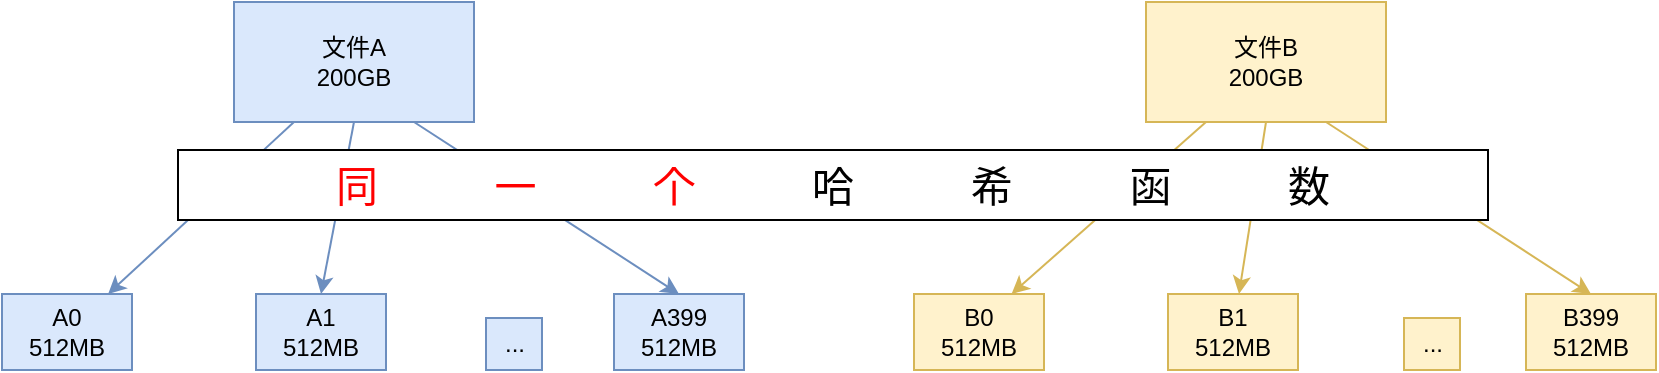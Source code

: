 <mxfile version="20.6.0" type="device"><diagram id="_yKuv781B1pIefqArYtD" name="第 1 页"><mxGraphModel dx="865" dy="555" grid="0" gridSize="10" guides="1" tooltips="1" connect="1" arrows="1" fold="1" page="1" pageScale="1" pageWidth="3300" pageHeight="2339" math="0" shadow="0"><root><mxCell id="0"/><mxCell id="1" parent="0"/><mxCell id="bo_iQ8rGVj3KEkyrOxW_-11" style="rounded=0;orthogonalLoop=1;jettySize=auto;html=1;exitX=0.25;exitY=1;exitDx=0;exitDy=0;fillColor=#dae8fc;strokeColor=#6c8ebf;" edge="1" parent="1" source="bo_iQ8rGVj3KEkyrOxW_-1" target="bo_iQ8rGVj3KEkyrOxW_-3"><mxGeometry relative="1" as="geometry"/></mxCell><mxCell id="bo_iQ8rGVj3KEkyrOxW_-12" style="edgeStyle=none;rounded=0;orthogonalLoop=1;jettySize=auto;html=1;exitX=0.5;exitY=1;exitDx=0;exitDy=0;entryX=0.5;entryY=0;entryDx=0;entryDy=0;fillColor=#dae8fc;strokeColor=#6c8ebf;" edge="1" parent="1" source="bo_iQ8rGVj3KEkyrOxW_-1" target="bo_iQ8rGVj3KEkyrOxW_-4"><mxGeometry relative="1" as="geometry"/></mxCell><mxCell id="bo_iQ8rGVj3KEkyrOxW_-13" style="edgeStyle=none;rounded=0;orthogonalLoop=1;jettySize=auto;html=1;exitX=0.75;exitY=1;exitDx=0;exitDy=0;entryX=0.5;entryY=0;entryDx=0;entryDy=0;fillColor=#dae8fc;strokeColor=#6c8ebf;" edge="1" parent="1" source="bo_iQ8rGVj3KEkyrOxW_-1" target="bo_iQ8rGVj3KEkyrOxW_-6"><mxGeometry relative="1" as="geometry"/></mxCell><mxCell id="bo_iQ8rGVj3KEkyrOxW_-1" value="文件A&lt;br&gt;200GB" style="rounded=0;whiteSpace=wrap;html=1;fillColor=#dae8fc;strokeColor=#6c8ebf;" vertex="1" parent="1"><mxGeometry x="298" y="154" width="120" height="60" as="geometry"/></mxCell><mxCell id="bo_iQ8rGVj3KEkyrOxW_-3" value="A0&lt;br&gt;512MB" style="rounded=0;whiteSpace=wrap;html=1;fillColor=#dae8fc;strokeColor=#6c8ebf;" vertex="1" parent="1"><mxGeometry x="182" y="300" width="65" height="38" as="geometry"/></mxCell><mxCell id="bo_iQ8rGVj3KEkyrOxW_-4" value="A1&lt;br&gt;512MB" style="rounded=0;whiteSpace=wrap;html=1;fillColor=#dae8fc;strokeColor=#6c8ebf;" vertex="1" parent="1"><mxGeometry x="309" y="300" width="65" height="38" as="geometry"/></mxCell><mxCell id="bo_iQ8rGVj3KEkyrOxW_-6" value="A399&lt;br&gt;512MB" style="rounded=0;whiteSpace=wrap;html=1;fillColor=#dae8fc;strokeColor=#6c8ebf;" vertex="1" parent="1"><mxGeometry x="488" y="300" width="65" height="38" as="geometry"/></mxCell><mxCell id="bo_iQ8rGVj3KEkyrOxW_-16" style="edgeStyle=none;rounded=0;orthogonalLoop=1;jettySize=auto;html=1;exitX=0.25;exitY=1;exitDx=0;exitDy=0;entryX=0.75;entryY=0;entryDx=0;entryDy=0;fillColor=#fff2cc;strokeColor=#d6b656;" edge="1" parent="1" source="bo_iQ8rGVj3KEkyrOxW_-7" target="bo_iQ8rGVj3KEkyrOxW_-8"><mxGeometry relative="1" as="geometry"/></mxCell><mxCell id="bo_iQ8rGVj3KEkyrOxW_-17" style="edgeStyle=none;rounded=0;orthogonalLoop=1;jettySize=auto;html=1;exitX=0.5;exitY=1;exitDx=0;exitDy=0;fillColor=#fff2cc;strokeColor=#d6b656;" edge="1" parent="1" source="bo_iQ8rGVj3KEkyrOxW_-7" target="bo_iQ8rGVj3KEkyrOxW_-9"><mxGeometry relative="1" as="geometry"/></mxCell><mxCell id="bo_iQ8rGVj3KEkyrOxW_-18" style="edgeStyle=none;rounded=0;orthogonalLoop=1;jettySize=auto;html=1;exitX=0.75;exitY=1;exitDx=0;exitDy=0;entryX=0.5;entryY=0;entryDx=0;entryDy=0;fillColor=#fff2cc;strokeColor=#d6b656;" edge="1" parent="1" source="bo_iQ8rGVj3KEkyrOxW_-7" target="bo_iQ8rGVj3KEkyrOxW_-10"><mxGeometry relative="1" as="geometry"/></mxCell><mxCell id="bo_iQ8rGVj3KEkyrOxW_-7" value="文件B&lt;br&gt;200GB" style="rounded=0;whiteSpace=wrap;html=1;fillColor=#fff2cc;strokeColor=#d6b656;" vertex="1" parent="1"><mxGeometry x="754" y="154" width="120" height="60" as="geometry"/></mxCell><mxCell id="bo_iQ8rGVj3KEkyrOxW_-8" value="B0&lt;br&gt;512MB" style="rounded=0;whiteSpace=wrap;html=1;fillColor=#fff2cc;strokeColor=#d6b656;" vertex="1" parent="1"><mxGeometry x="638" y="300" width="65" height="38" as="geometry"/></mxCell><mxCell id="bo_iQ8rGVj3KEkyrOxW_-9" value="B1&lt;br&gt;512MB" style="rounded=0;whiteSpace=wrap;html=1;fillColor=#fff2cc;strokeColor=#d6b656;" vertex="1" parent="1"><mxGeometry x="765" y="300" width="65" height="38" as="geometry"/></mxCell><mxCell id="bo_iQ8rGVj3KEkyrOxW_-10" value="B399&lt;br&gt;512MB" style="rounded=0;whiteSpace=wrap;html=1;fillColor=#fff2cc;strokeColor=#d6b656;" vertex="1" parent="1"><mxGeometry x="944" y="300" width="65" height="38" as="geometry"/></mxCell><mxCell id="bo_iQ8rGVj3KEkyrOxW_-14" value="..." style="text;html=1;align=center;verticalAlign=middle;resizable=0;points=[];autosize=1;strokeColor=#6c8ebf;fillColor=#dae8fc;" vertex="1" parent="1"><mxGeometry x="424" y="312" width="28" height="26" as="geometry"/></mxCell><mxCell id="bo_iQ8rGVj3KEkyrOxW_-15" value="..." style="text;html=1;align=center;verticalAlign=middle;resizable=0;points=[];autosize=1;strokeColor=#d6b656;fillColor=#fff2cc;" vertex="1" parent="1"><mxGeometry x="883" y="312" width="28" height="26" as="geometry"/></mxCell><mxCell id="bo_iQ8rGVj3KEkyrOxW_-22" value="同&amp;nbsp; &amp;nbsp; &amp;nbsp; &amp;nbsp; &amp;nbsp; 一&amp;nbsp; &amp;nbsp; &amp;nbsp; &amp;nbsp; &amp;nbsp;&amp;nbsp;个&amp;nbsp; &amp;nbsp; &amp;nbsp; &amp;nbsp; &amp;nbsp;&amp;nbsp;&lt;font color=&quot;#000000&quot;&gt;哈&amp;nbsp; &amp;nbsp; &amp;nbsp; &amp;nbsp; &amp;nbsp;&amp;nbsp;希&amp;nbsp; &amp;nbsp; &amp;nbsp; &amp;nbsp; &amp;nbsp;&amp;nbsp;函&amp;nbsp; &amp;nbsp; &amp;nbsp; &amp;nbsp; &amp;nbsp;&amp;nbsp;数&lt;/font&gt;" style="rounded=0;whiteSpace=wrap;html=1;fontSize=21;fontColor=#FF0000;" vertex="1" parent="1"><mxGeometry x="270" y="228" width="655" height="35" as="geometry"/></mxCell></root></mxGraphModel></diagram></mxfile>